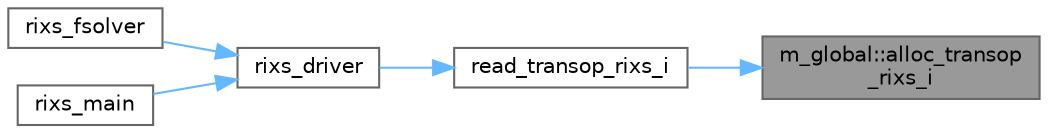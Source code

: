 digraph "m_global::alloc_transop_rixs_i"
{
 // LATEX_PDF_SIZE
  bgcolor="transparent";
  edge [fontname=Helvetica,fontsize=10,labelfontname=Helvetica,labelfontsize=10];
  node [fontname=Helvetica,fontsize=10,shape=box,height=0.2,width=0.4];
  rankdir="RL";
  Node1 [label="m_global::alloc_transop\l_rixs_i",height=0.2,width=0.4,color="gray40", fillcolor="grey60", style="filled", fontcolor="black",tooltip=" "];
  Node1 -> Node2 [dir="back",color="steelblue1",style="solid"];
  Node2 [label="read_transop_rixs_i",height=0.2,width=0.4,color="grey40", fillcolor="white", style="filled",URL="$io_8f90.html#a0b349b52e168f3b1e18cbc1db8f52609",tooltip=" "];
  Node2 -> Node3 [dir="back",color="steelblue1",style="solid"];
  Node3 [label="rixs_driver",height=0.2,width=0.4,color="grey40", fillcolor="white", style="filled",URL="$rixs__driver_8f90.html#a0407f8460e22064b14c73e1e55ba0e25",tooltip=" "];
  Node3 -> Node4 [dir="back",color="steelblue1",style="solid"];
  Node4 [label="rixs_fsolver",height=0.2,width=0.4,color="grey40", fillcolor="white", style="filled",URL="$pyapi_8f90.html#a3d9fb8546dfc91267e37577e19542d2a",tooltip=" "];
  Node3 -> Node5 [dir="back",color="steelblue1",style="solid"];
  Node5 [label="rixs_main",height=0.2,width=0.4,color="grey40", fillcolor="white", style="filled",URL="$rixs__main_8f90.html#af9eaaf0df114b46fc68b59f3b5f7cf11",tooltip=" "];
}
